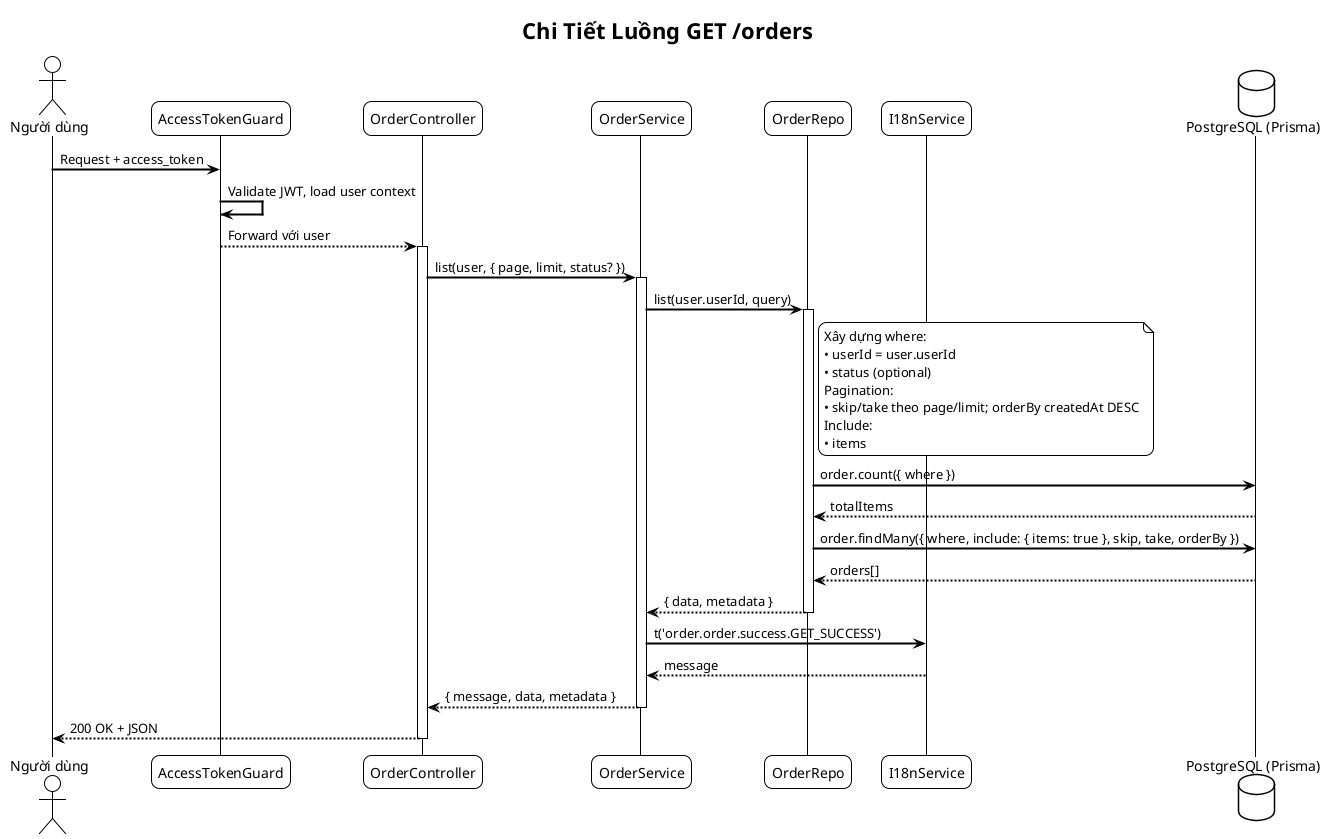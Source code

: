 @startuml Order - Get List Sequence
!theme plain
skinparam backgroundColor #FFFFFF
skinparam sequenceArrowThickness 2
skinparam roundcorner 16

title Chi Tiết Luồng GET /orders

actor "Người dùng" as U
participant "AccessTokenGuard" as AG
participant "OrderController" as OC
participant "OrderService" as OS
participant "OrderRepo" as OR
participant "I18nService" as IS
database "PostgreSQL (Prisma)" as DB

U -> AG: Request + access_token
AG -> AG: Validate JWT, load user context
AG --> OC: Forward với user
activate OC

OC -> OS: list(user, { page, limit, status? })
activate OS

OS -> OR: list(user.userId, query)
activate OR

note right of OR
Xây dựng where:
• userId = user.userId
• status (optional)
Pagination:
• skip/take theo page/limit; orderBy createdAt DESC
Include:
• items
end note

OR -> DB: order.count({ where })
DB --> OR: totalItems
OR -> DB: order.findMany({ where, include: { items: true }, skip, take, orderBy })
DB --> OR: orders[]
OR --> OS: { data, metadata }
deactivate OR

OS -> IS: t('order.order.success.GET_SUCCESS')
IS --> OS: message
OS --> OC: { message, data, metadata }
deactivate OS

OC --> U: 200 OK + JSON
deactivate OC

@enduml


